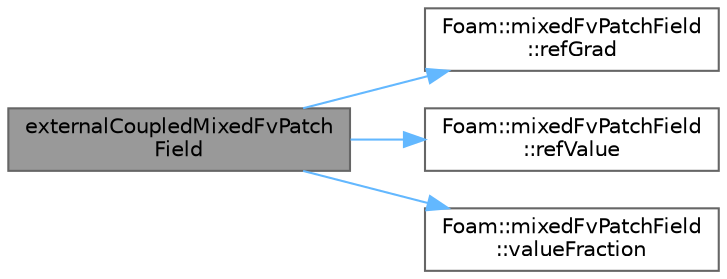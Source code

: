 digraph "externalCoupledMixedFvPatchField"
{
 // LATEX_PDF_SIZE
  bgcolor="transparent";
  edge [fontname=Helvetica,fontsize=10,labelfontname=Helvetica,labelfontsize=10];
  node [fontname=Helvetica,fontsize=10,shape=box,height=0.2,width=0.4];
  rankdir="LR";
  Node1 [id="Node000001",label="externalCoupledMixedFvPatch\lField",height=0.2,width=0.4,color="gray40", fillcolor="grey60", style="filled", fontcolor="black",tooltip=" "];
  Node1 -> Node2 [id="edge1_Node000001_Node000002",color="steelblue1",style="solid",tooltip=" "];
  Node2 [id="Node000002",label="Foam::mixedFvPatchField\l::refGrad",height=0.2,width=0.4,color="grey40", fillcolor="white", style="filled",URL="$classFoam_1_1mixedFvPatchField.html#a7a478c5c5990903020a583e623cd4037",tooltip=" "];
  Node1 -> Node3 [id="edge2_Node000001_Node000003",color="steelblue1",style="solid",tooltip=" "];
  Node3 [id="Node000003",label="Foam::mixedFvPatchField\l::refValue",height=0.2,width=0.4,color="grey40", fillcolor="white", style="filled",URL="$classFoam_1_1mixedFvPatchField.html#ade3927d9cd381ce9430b9a92b53d15f9",tooltip=" "];
  Node1 -> Node4 [id="edge3_Node000001_Node000004",color="steelblue1",style="solid",tooltip=" "];
  Node4 [id="Node000004",label="Foam::mixedFvPatchField\l::valueFraction",height=0.2,width=0.4,color="grey40", fillcolor="white", style="filled",URL="$classFoam_1_1mixedFvPatchField.html#af1b290620a57969bc5d80a626132ae82",tooltip=" "];
}
